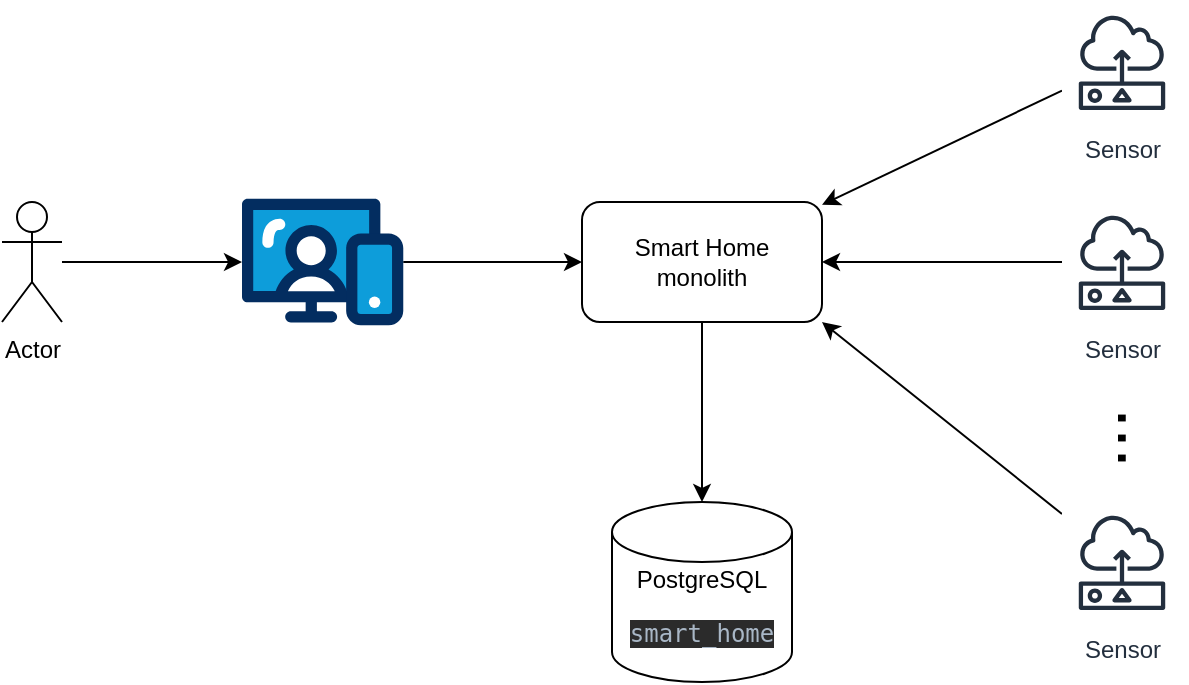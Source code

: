 <mxfile version="24.4.0" type="device">
  <diagram name="Page-1" id="-H_mtQnk-PTXWXPvYvuk">
    <mxGraphModel dx="1092" dy="743" grid="1" gridSize="10" guides="1" tooltips="1" connect="1" arrows="1" fold="1" page="1" pageScale="1" pageWidth="1169" pageHeight="827" math="0" shadow="0">
      <root>
        <mxCell id="0" />
        <mxCell id="1" parent="0" />
        <mxCell id="zA23MoTUsTF4_91t8viU-2" value="PostgreSQL&lt;br&gt;&lt;pre style=&quot;background-color:#2b2b2b;color:#a9b7c6;font-family:&#39;JetBrains Mono&#39;,monospace;font-size:10,5pt;&quot;&gt;smart_home&lt;/pre&gt;" style="shape=cylinder3;whiteSpace=wrap;html=1;boundedLbl=1;backgroundOutline=1;size=15;" parent="1" vertex="1">
          <mxGeometry x="375" y="330" width="90" height="90" as="geometry" />
        </mxCell>
        <mxCell id="spfA-gWwuyjOLuekBBk7-1" style="edgeStyle=orthogonalEdgeStyle;rounded=0;orthogonalLoop=1;jettySize=auto;html=1;" edge="1" parent="1" source="zA23MoTUsTF4_91t8viU-3" target="zA23MoTUsTF4_91t8viU-2">
          <mxGeometry relative="1" as="geometry" />
        </mxCell>
        <mxCell id="zA23MoTUsTF4_91t8viU-3" value="Smart Home&lt;br&gt;monolith" style="rounded=1;whiteSpace=wrap;html=1;" parent="1" vertex="1">
          <mxGeometry x="360" y="180" width="120" height="60" as="geometry" />
        </mxCell>
        <mxCell id="spfA-gWwuyjOLuekBBk7-5" style="edgeStyle=orthogonalEdgeStyle;rounded=0;orthogonalLoop=1;jettySize=auto;html=1;" edge="1" parent="1" source="spfA-gWwuyjOLuekBBk7-2" target="spfA-gWwuyjOLuekBBk7-3">
          <mxGeometry relative="1" as="geometry" />
        </mxCell>
        <mxCell id="spfA-gWwuyjOLuekBBk7-2" value="Actor" style="shape=umlActor;verticalLabelPosition=bottom;verticalAlign=top;html=1;outlineConnect=0;" vertex="1" parent="1">
          <mxGeometry x="70" y="180" width="30" height="60" as="geometry" />
        </mxCell>
        <mxCell id="spfA-gWwuyjOLuekBBk7-6" style="edgeStyle=orthogonalEdgeStyle;rounded=0;orthogonalLoop=1;jettySize=auto;html=1;entryX=0;entryY=0.5;entryDx=0;entryDy=0;" edge="1" parent="1" source="spfA-gWwuyjOLuekBBk7-3" target="zA23MoTUsTF4_91t8viU-3">
          <mxGeometry relative="1" as="geometry" />
        </mxCell>
        <mxCell id="spfA-gWwuyjOLuekBBk7-3" value="" style="verticalLabelPosition=bottom;aspect=fixed;html=1;shape=mxgraph.salesforce.web;" vertex="1" parent="1">
          <mxGeometry x="190" y="178.15" width="80.63" height="63.7" as="geometry" />
        </mxCell>
        <mxCell id="spfA-gWwuyjOLuekBBk7-11" style="rounded=0;orthogonalLoop=1;jettySize=auto;html=1;" edge="1" parent="1" source="spfA-gWwuyjOLuekBBk7-7" target="zA23MoTUsTF4_91t8viU-3">
          <mxGeometry relative="1" as="geometry" />
        </mxCell>
        <mxCell id="spfA-gWwuyjOLuekBBk7-7" value="Sensor" style="sketch=0;outlineConnect=0;fontColor=#232F3E;gradientColor=none;strokeColor=#232F3E;fillColor=#ffffff;dashed=0;verticalLabelPosition=bottom;verticalAlign=top;align=center;html=1;fontSize=12;fontStyle=0;aspect=fixed;shape=mxgraph.aws4.resourceIcon;resIcon=mxgraph.aws4.sensor;fontFamily=Helvetica;" vertex="1" parent="1">
          <mxGeometry x="600" y="80" width="60" height="60" as="geometry" />
        </mxCell>
        <mxCell id="spfA-gWwuyjOLuekBBk7-12" style="edgeStyle=orthogonalEdgeStyle;rounded=0;orthogonalLoop=1;jettySize=auto;html=1;" edge="1" parent="1" source="spfA-gWwuyjOLuekBBk7-8" target="zA23MoTUsTF4_91t8viU-3">
          <mxGeometry relative="1" as="geometry" />
        </mxCell>
        <mxCell id="spfA-gWwuyjOLuekBBk7-8" value="Sensor" style="sketch=0;outlineConnect=0;fontColor=#232F3E;gradientColor=none;strokeColor=#232F3E;fillColor=#ffffff;dashed=0;verticalLabelPosition=bottom;verticalAlign=top;align=center;html=1;fontSize=12;fontStyle=0;aspect=fixed;shape=mxgraph.aws4.resourceIcon;resIcon=mxgraph.aws4.sensor;fontFamily=Helvetica;" vertex="1" parent="1">
          <mxGeometry x="600" y="180" width="60" height="60" as="geometry" />
        </mxCell>
        <mxCell id="spfA-gWwuyjOLuekBBk7-13" style="rounded=0;orthogonalLoop=1;jettySize=auto;html=1;entryX=1;entryY=1;entryDx=0;entryDy=0;" edge="1" parent="1" source="spfA-gWwuyjOLuekBBk7-9" target="zA23MoTUsTF4_91t8viU-3">
          <mxGeometry relative="1" as="geometry" />
        </mxCell>
        <mxCell id="spfA-gWwuyjOLuekBBk7-9" value="Sensor" style="sketch=0;outlineConnect=0;fontColor=#232F3E;gradientColor=none;strokeColor=#232F3E;fillColor=#ffffff;dashed=0;verticalLabelPosition=bottom;verticalAlign=top;align=center;html=1;fontSize=12;fontStyle=0;aspect=fixed;shape=mxgraph.aws4.resourceIcon;resIcon=mxgraph.aws4.sensor;fontFamily=Helvetica;" vertex="1" parent="1">
          <mxGeometry x="600" y="330" width="60" height="60" as="geometry" />
        </mxCell>
        <mxCell id="spfA-gWwuyjOLuekBBk7-10" value="..." style="text;html=1;align=center;verticalAlign=middle;whiteSpace=wrap;rounded=0;rotation=90;fontSize=36;" vertex="1" parent="1">
          <mxGeometry x="611" y="283" width="60" height="30" as="geometry" />
        </mxCell>
      </root>
    </mxGraphModel>
  </diagram>
</mxfile>
